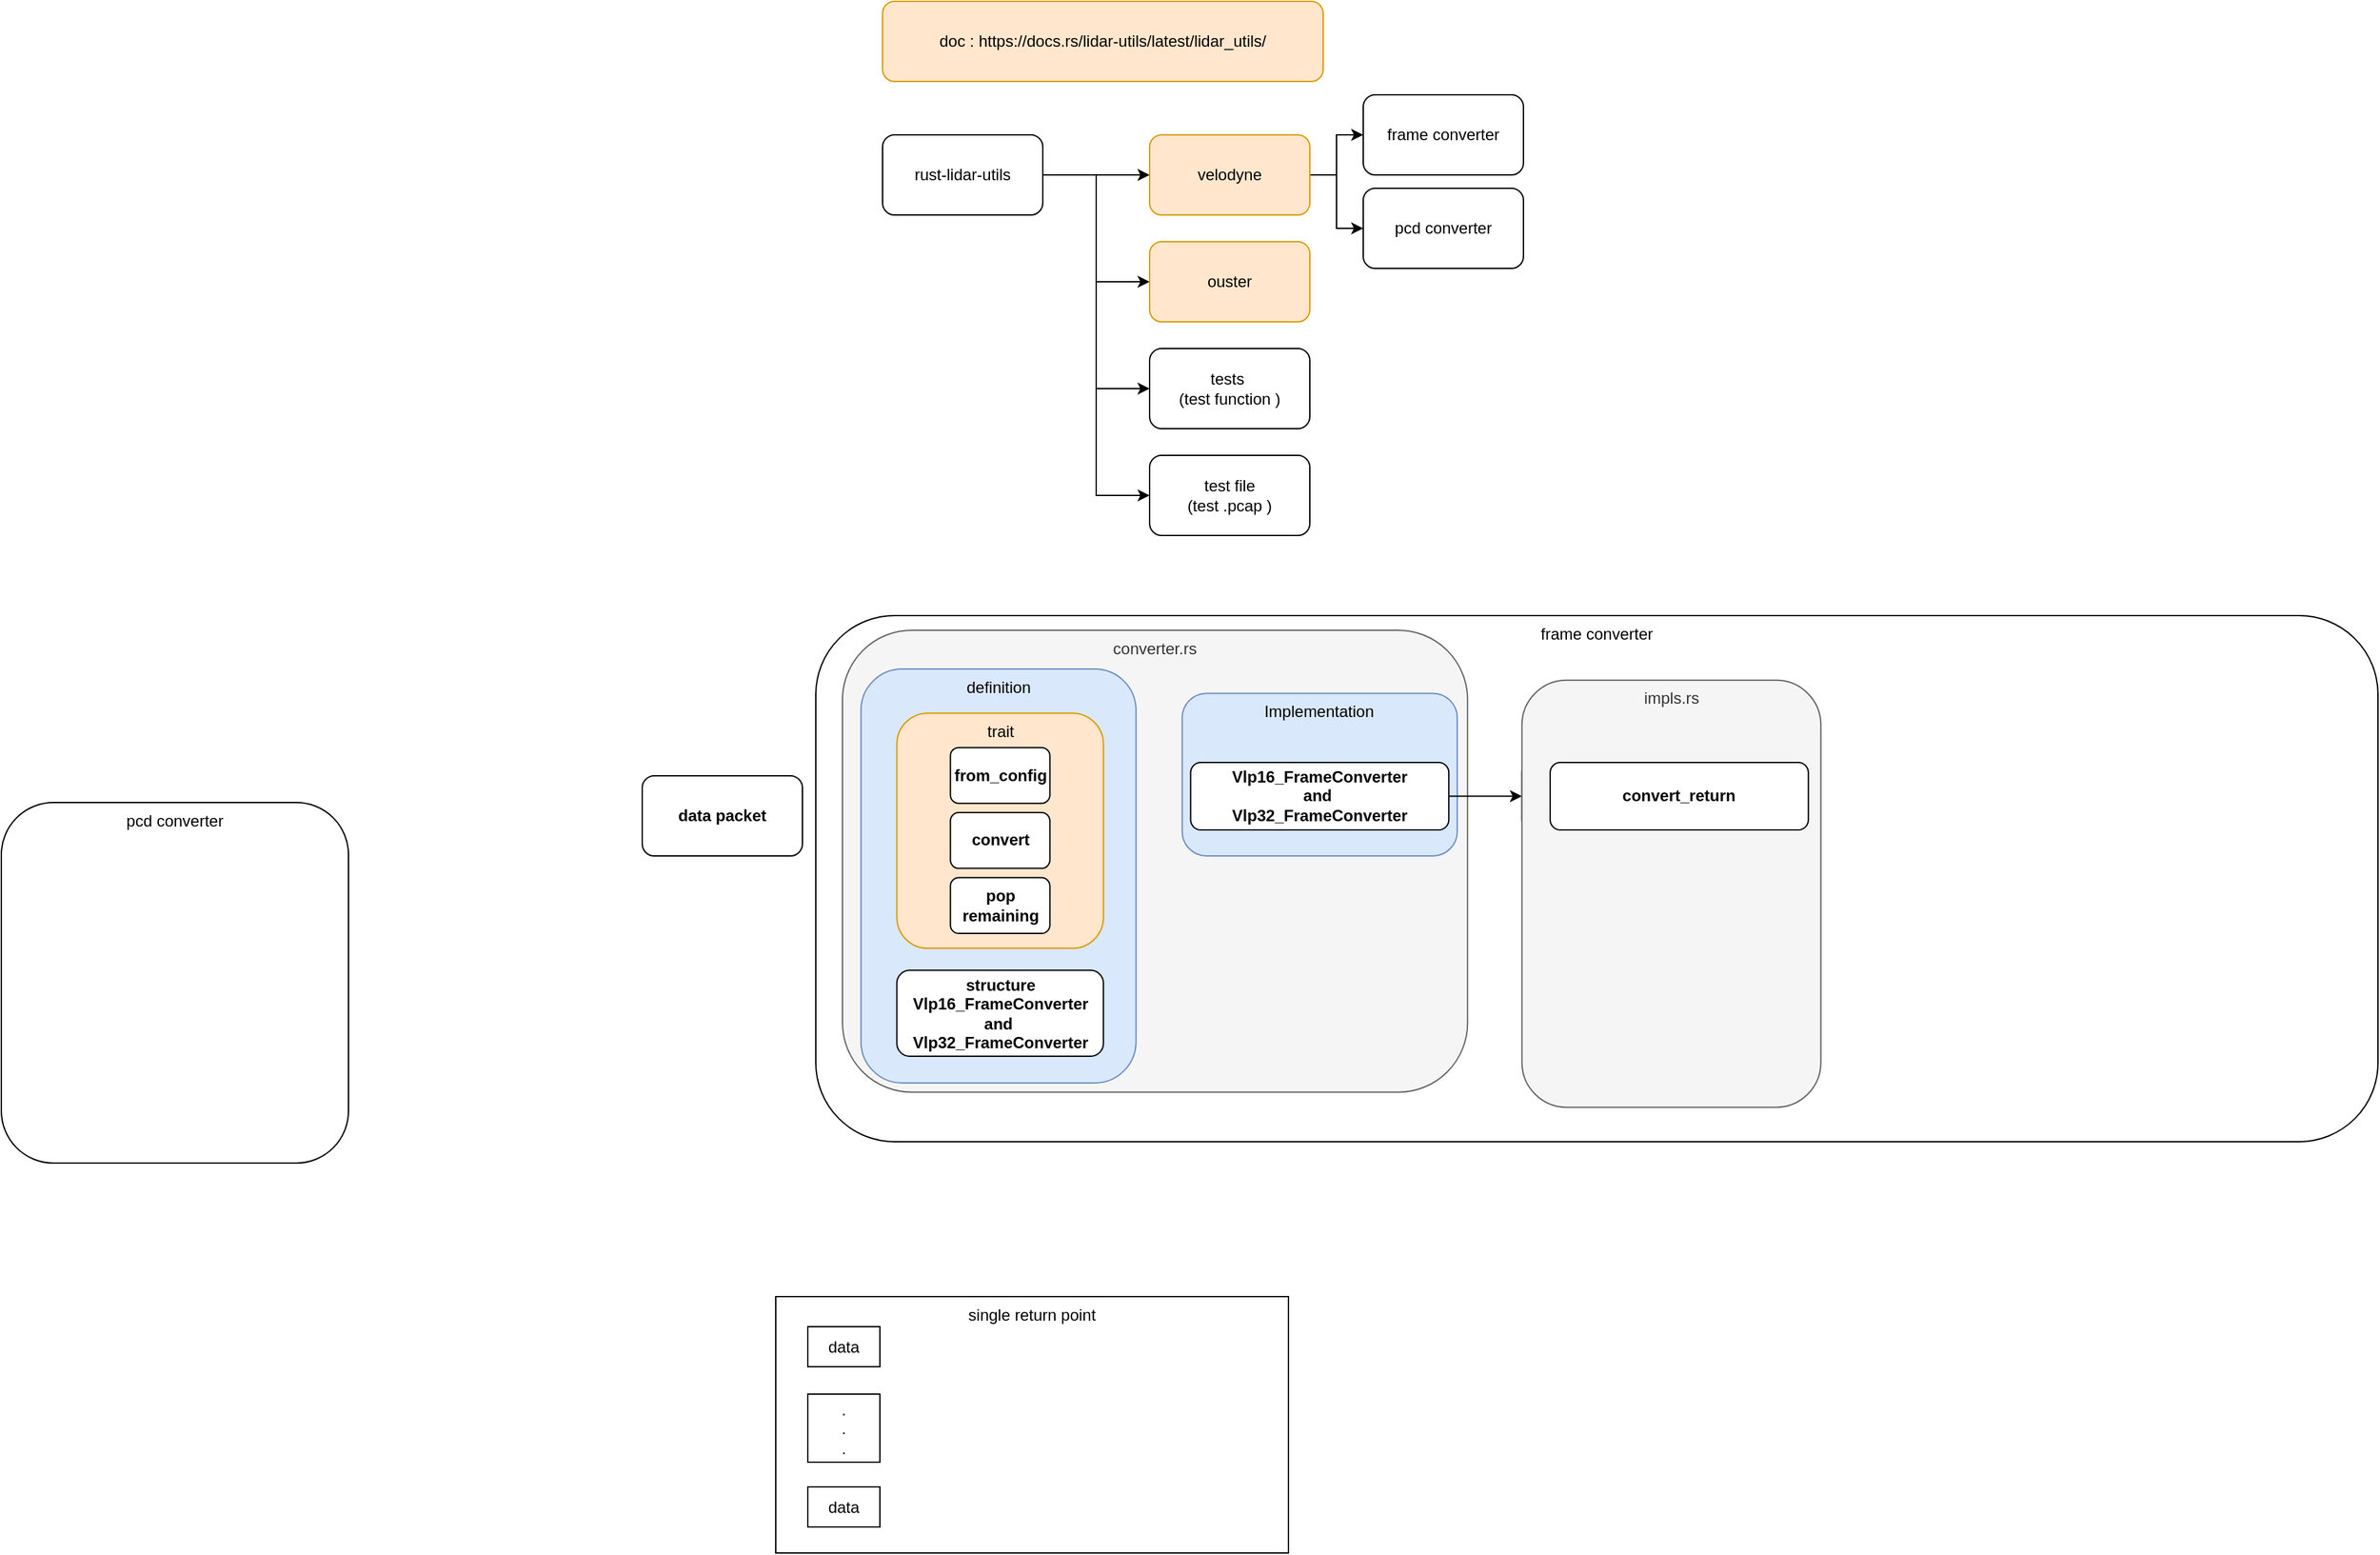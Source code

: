 <mxfile version="15.9.6" type="github">
  <diagram id="g9rVfQRId_UXP_9nCWD6" name="Page-1">
    <mxGraphModel dx="1878" dy="1715" grid="1" gridSize="10" guides="1" tooltips="1" connect="1" arrows="1" fold="1" page="1" pageScale="1" pageWidth="827" pageHeight="1169" math="0" shadow="0">
      <root>
        <mxCell id="0" />
        <mxCell id="1" parent="0" />
        <mxCell id="2hSiSO6r-g4GhnsCLej8-1" value="tests&amp;nbsp;&lt;br&gt;(test function )" style="rounded=1;whiteSpace=wrap;html=1;" parent="1" vertex="1">
          <mxGeometry x="160" y="50" width="120" height="60" as="geometry" />
        </mxCell>
        <mxCell id="2hSiSO6r-g4GhnsCLej8-2" value="data packet" style="rounded=1;whiteSpace=wrap;html=1;fontStyle=1" parent="1" vertex="1">
          <mxGeometry x="-220" y="370" width="120" height="60" as="geometry" />
        </mxCell>
        <mxCell id="6qG_eV-OuzegyWjNAK-b-7" style="edgeStyle=orthogonalEdgeStyle;rounded=0;orthogonalLoop=1;jettySize=auto;html=1;entryX=0;entryY=0.5;entryDx=0;entryDy=0;" edge="1" parent="1" source="2hSiSO6r-g4GhnsCLej8-3" target="6qG_eV-OuzegyWjNAK-b-5">
          <mxGeometry relative="1" as="geometry" />
        </mxCell>
        <mxCell id="6qG_eV-OuzegyWjNAK-b-8" style="edgeStyle=orthogonalEdgeStyle;rounded=0;orthogonalLoop=1;jettySize=auto;html=1;" edge="1" parent="1" source="2hSiSO6r-g4GhnsCLej8-3" target="6qG_eV-OuzegyWjNAK-b-6">
          <mxGeometry relative="1" as="geometry" />
        </mxCell>
        <mxCell id="2hSiSO6r-g4GhnsCLej8-3" value="velodyne" style="rounded=1;whiteSpace=wrap;html=1;fillColor=#ffe6cc;strokeColor=#d79b00;" parent="1" vertex="1">
          <mxGeometry x="160" y="-110" width="120" height="60" as="geometry" />
        </mxCell>
        <mxCell id="2hSiSO6r-g4GhnsCLej8-4" value="doc :&amp;nbsp;https://docs.rs/lidar-utils/latest/lidar_utils/" style="rounded=1;whiteSpace=wrap;html=1;fillColor=#ffe6cc;strokeColor=#d79b00;" parent="1" vertex="1">
          <mxGeometry x="-40" y="-210" width="330" height="60" as="geometry" />
        </mxCell>
        <mxCell id="6qG_eV-OuzegyWjNAK-b-2" style="edgeStyle=orthogonalEdgeStyle;rounded=0;orthogonalLoop=1;jettySize=auto;html=1;entryX=0;entryY=0.5;entryDx=0;entryDy=0;" edge="1" parent="1" source="6qG_eV-OuzegyWjNAK-b-1" target="2hSiSO6r-g4GhnsCLej8-3">
          <mxGeometry relative="1" as="geometry" />
        </mxCell>
        <mxCell id="6qG_eV-OuzegyWjNAK-b-4" style="edgeStyle=orthogonalEdgeStyle;rounded=0;orthogonalLoop=1;jettySize=auto;html=1;entryX=0;entryY=0.5;entryDx=0;entryDy=0;" edge="1" parent="1" source="6qG_eV-OuzegyWjNAK-b-1" target="6qG_eV-OuzegyWjNAK-b-3">
          <mxGeometry relative="1" as="geometry" />
        </mxCell>
        <mxCell id="6qG_eV-OuzegyWjNAK-b-9" style="edgeStyle=orthogonalEdgeStyle;rounded=0;orthogonalLoop=1;jettySize=auto;html=1;entryX=0;entryY=0.5;entryDx=0;entryDy=0;" edge="1" parent="1" source="6qG_eV-OuzegyWjNAK-b-1" target="2hSiSO6r-g4GhnsCLej8-1">
          <mxGeometry relative="1" as="geometry" />
        </mxCell>
        <mxCell id="6qG_eV-OuzegyWjNAK-b-11" style="edgeStyle=orthogonalEdgeStyle;rounded=0;orthogonalLoop=1;jettySize=auto;html=1;entryX=0;entryY=0.5;entryDx=0;entryDy=0;" edge="1" parent="1" source="6qG_eV-OuzegyWjNAK-b-1" target="6qG_eV-OuzegyWjNAK-b-10">
          <mxGeometry relative="1" as="geometry" />
        </mxCell>
        <mxCell id="6qG_eV-OuzegyWjNAK-b-1" value="rust-lidar-utils" style="rounded=1;whiteSpace=wrap;html=1;" vertex="1" parent="1">
          <mxGeometry x="-40" y="-110" width="120" height="60" as="geometry" />
        </mxCell>
        <mxCell id="6qG_eV-OuzegyWjNAK-b-3" value="ouster" style="rounded=1;whiteSpace=wrap;html=1;fillColor=#ffe6cc;strokeColor=#d79b00;" vertex="1" parent="1">
          <mxGeometry x="160" y="-30" width="120" height="60" as="geometry" />
        </mxCell>
        <mxCell id="6qG_eV-OuzegyWjNAK-b-5" value="frame converter" style="rounded=1;whiteSpace=wrap;html=1;" vertex="1" parent="1">
          <mxGeometry x="320" y="-140" width="120" height="60" as="geometry" />
        </mxCell>
        <mxCell id="6qG_eV-OuzegyWjNAK-b-6" value="pcd converter" style="rounded=1;whiteSpace=wrap;html=1;" vertex="1" parent="1">
          <mxGeometry x="320" y="-70" width="120" height="60" as="geometry" />
        </mxCell>
        <mxCell id="6qG_eV-OuzegyWjNAK-b-10" value="test file&lt;br&gt;(test .pcap )" style="rounded=1;whiteSpace=wrap;html=1;" vertex="1" parent="1">
          <mxGeometry x="160" y="130" width="120" height="60" as="geometry" />
        </mxCell>
        <mxCell id="6qG_eV-OuzegyWjNAK-b-12" value="" style="group" vertex="1" connectable="0" parent="1">
          <mxGeometry x="-120" y="760" width="384" height="192" as="geometry" />
        </mxCell>
        <mxCell id="_eqaHYVxHlZJ16gZmGbW-1" value="single return point" style="rounded=0;whiteSpace=wrap;html=1;verticalAlign=top;" parent="6qG_eV-OuzegyWjNAK-b-12" vertex="1">
          <mxGeometry width="384" height="192" as="geometry" />
        </mxCell>
        <mxCell id="_eqaHYVxHlZJ16gZmGbW-2" value="data" style="rounded=0;whiteSpace=wrap;html=1;" parent="6qG_eV-OuzegyWjNAK-b-12" vertex="1">
          <mxGeometry x="24" y="142.5" width="54" height="30" as="geometry" />
        </mxCell>
        <mxCell id="_eqaHYVxHlZJ16gZmGbW-3" value="data" style="rounded=0;whiteSpace=wrap;html=1;" parent="6qG_eV-OuzegyWjNAK-b-12" vertex="1">
          <mxGeometry x="24" y="22.5" width="54" height="30" as="geometry" />
        </mxCell>
        <mxCell id="_eqaHYVxHlZJ16gZmGbW-4" value=".&lt;br&gt;.&lt;br&gt;.&lt;br&gt;" style="rounded=0;whiteSpace=wrap;html=1;" parent="6qG_eV-OuzegyWjNAK-b-12" vertex="1">
          <mxGeometry x="24" y="73" width="54" height="51" as="geometry" />
        </mxCell>
        <mxCell id="6qG_eV-OuzegyWjNAK-b-14" value="pcd converter" style="rounded=1;whiteSpace=wrap;html=1;verticalAlign=top;" vertex="1" parent="1">
          <mxGeometry x="-700" y="390" width="260" height="270" as="geometry" />
        </mxCell>
        <mxCell id="6qG_eV-OuzegyWjNAK-b-39" value="" style="group" vertex="1" connectable="0" parent="1">
          <mxGeometry x="-70" y="250" width="1150" height="394" as="geometry" />
        </mxCell>
        <mxCell id="6qG_eV-OuzegyWjNAK-b-15" value="frame converter" style="rounded=1;whiteSpace=wrap;html=1;verticalAlign=top;" vertex="1" parent="6qG_eV-OuzegyWjNAK-b-39">
          <mxGeometry x="-20" width="1170" height="394" as="geometry" />
        </mxCell>
        <mxCell id="6qG_eV-OuzegyWjNAK-b-46" value="converter.rs" style="rounded=1;whiteSpace=wrap;html=1;verticalAlign=top;fillColor=#f5f5f5;strokeColor=#666666;fontColor=#333333;" vertex="1" parent="6qG_eV-OuzegyWjNAK-b-39">
          <mxGeometry y="11" width="468.142" height="345.91" as="geometry" />
        </mxCell>
        <mxCell id="6qG_eV-OuzegyWjNAK-b-38" value="Implementation" style="rounded=1;whiteSpace=wrap;html=1;verticalAlign=top;fillColor=#dae8fc;strokeColor=#6c8ebf;" vertex="1" parent="6qG_eV-OuzegyWjNAK-b-39">
          <mxGeometry x="254.425" y="58.19" width="205.982" height="121.81" as="geometry" />
        </mxCell>
        <mxCell id="6qG_eV-OuzegyWjNAK-b-33" value="Vlp16_FrameConverter&lt;br&gt;and&amp;nbsp;&lt;br&gt;Vlp32_FrameConverter" style="rounded=1;whiteSpace=wrap;html=1;fontStyle=1" vertex="1" parent="6qG_eV-OuzegyWjNAK-b-39">
          <mxGeometry x="260.735" y="110.0" width="193.363" height="50.51" as="geometry" />
        </mxCell>
        <mxCell id="6qG_eV-OuzegyWjNAK-b-41" value="convert_return" style="rounded=1;whiteSpace=wrap;html=1;fontStyle=1" vertex="1" parent="6qG_eV-OuzegyWjNAK-b-39">
          <mxGeometry x="508.85" y="110" width="193.363" height="50.51" as="geometry" />
        </mxCell>
        <mxCell id="6qG_eV-OuzegyWjNAK-b-45" style="edgeStyle=orthogonalEdgeStyle;rounded=0;orthogonalLoop=1;jettySize=auto;html=1;" edge="1" parent="6qG_eV-OuzegyWjNAK-b-39" source="6qG_eV-OuzegyWjNAK-b-33" target="6qG_eV-OuzegyWjNAK-b-41">
          <mxGeometry relative="1" as="geometry" />
        </mxCell>
        <mxCell id="6qG_eV-OuzegyWjNAK-b-40" value="impls.rs" style="rounded=1;whiteSpace=wrap;html=1;verticalAlign=top;fillColor=#f5f5f5;strokeColor=#666666;fontColor=#333333;" vertex="1" parent="6qG_eV-OuzegyWjNAK-b-39">
          <mxGeometry x="508.85" y="48.38" width="223.894" height="319.81" as="geometry" />
        </mxCell>
        <mxCell id="6qG_eV-OuzegyWjNAK-b-37" value="" style="group" vertex="1" connectable="0" parent="6qG_eV-OuzegyWjNAK-b-39">
          <mxGeometry x="13.841" y="40.003" width="205.982" height="310" as="geometry" />
        </mxCell>
        <mxCell id="6qG_eV-OuzegyWjNAK-b-34" value="definition" style="rounded=1;whiteSpace=wrap;html=1;verticalAlign=top;fillColor=#dae8fc;strokeColor=#6c8ebf;" vertex="1" parent="6qG_eV-OuzegyWjNAK-b-37">
          <mxGeometry width="205.982" height="310" as="geometry" />
        </mxCell>
        <mxCell id="6qG_eV-OuzegyWjNAK-b-20" value="trait" style="rounded=1;whiteSpace=wrap;html=1;verticalAlign=top;fillColor=#ffe6cc;strokeColor=#d79b00;" vertex="1" parent="6qG_eV-OuzegyWjNAK-b-37">
          <mxGeometry x="26.867" y="33.067" width="154.69" height="176.08" as="geometry" />
        </mxCell>
        <mxCell id="6qG_eV-OuzegyWjNAK-b-16" value="from_config" style="rounded=1;whiteSpace=wrap;html=1;fontStyle=1" vertex="1" parent="6qG_eV-OuzegyWjNAK-b-37">
          <mxGeometry x="66.957" y="58.817" width="74.517" height="41.758" as="geometry" />
        </mxCell>
        <mxCell id="6qG_eV-OuzegyWjNAK-b-17" value="convert" style="rounded=1;whiteSpace=wrap;html=1;fontStyle=1" vertex="1" parent="6qG_eV-OuzegyWjNAK-b-37">
          <mxGeometry x="66.957" y="107.535" width="74.517" height="41.758" as="geometry" />
        </mxCell>
        <mxCell id="6qG_eV-OuzegyWjNAK-b-18" value="pop remaining" style="rounded=1;whiteSpace=wrap;html=1;fontStyle=1" vertex="1" parent="6qG_eV-OuzegyWjNAK-b-37">
          <mxGeometry x="66.957" y="156.253" width="74.517" height="41.758" as="geometry" />
        </mxCell>
        <mxCell id="6qG_eV-OuzegyWjNAK-b-24" value="structure&lt;br&gt;Vlp16_FrameConverter&lt;br&gt;and&amp;nbsp;&lt;br&gt;Vlp32_FrameConverter" style="rounded=1;whiteSpace=wrap;html=1;fontStyle=1" vertex="1" parent="6qG_eV-OuzegyWjNAK-b-37">
          <mxGeometry x="26.867" y="225.68" width="154.69" height="64.32" as="geometry" />
        </mxCell>
        <mxCell id="6qG_eV-OuzegyWjNAK-b-47" value="convert_return" style="rounded=1;whiteSpace=wrap;html=1;fontStyle=1" vertex="1" parent="6qG_eV-OuzegyWjNAK-b-39">
          <mxGeometry x="530.005" y="110" width="193.363" height="50.51" as="geometry" />
        </mxCell>
      </root>
    </mxGraphModel>
  </diagram>
</mxfile>
